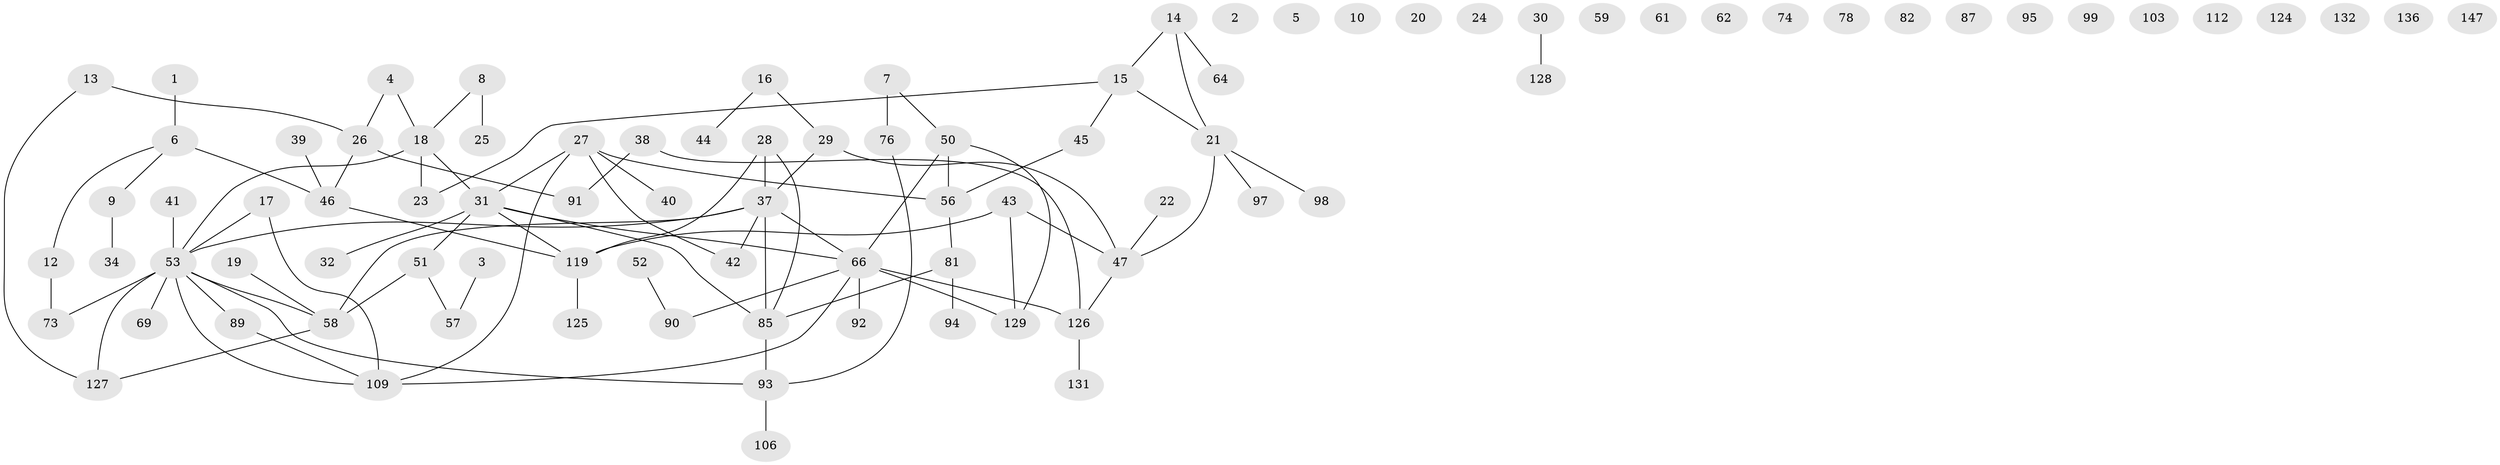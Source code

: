 // original degree distribution, {1: 0.2483221476510067, 0: 0.11409395973154363, 2: 0.2751677852348993, 3: 0.19463087248322147, 4: 0.10738255033557047, 5: 0.053691275167785234, 6: 0.006711409395973154}
// Generated by graph-tools (version 1.1) at 2025/16/03/04/25 18:16:34]
// undirected, 89 vertices, 94 edges
graph export_dot {
graph [start="1"]
  node [color=gray90,style=filled];
  1;
  2;
  3;
  4 [super="+107"];
  5 [super="+117"];
  6 [super="+63"];
  7 [super="+11"];
  8 [super="+100"];
  9 [super="+101+54"];
  10;
  12 [super="+35"];
  13;
  14 [super="+80"];
  15 [super="+114"];
  16 [super="+86+120"];
  17 [super="+149+122"];
  18 [super="+55"];
  19;
  20 [super="+68"];
  21 [super="+123"];
  22 [super="+71"];
  23;
  24;
  25;
  26 [super="+48"];
  27 [super="+36"];
  28;
  29;
  30 [super="+79"];
  31 [super="+33+75+67"];
  32;
  34;
  37 [super="+60"];
  38;
  39 [super="+83"];
  40 [super="+49"];
  41 [super="+113"];
  42;
  43;
  44 [super="+72"];
  45;
  46 [super="+116"];
  47;
  50 [super="+88+96"];
  51 [super="+84+65"];
  52;
  53 [super="+102+118"];
  56;
  57;
  58 [super="+130"];
  59;
  61;
  62;
  64;
  66 [super="+115"];
  69;
  73;
  74 [super="+110"];
  76 [super="+105"];
  78;
  81 [super="+104"];
  82;
  85;
  87;
  89;
  90 [super="+111"];
  91;
  92;
  93 [super="+108"];
  94;
  95;
  97;
  98;
  99;
  103;
  106;
  109 [super="+121"];
  112;
  119 [super="+139"];
  124;
  125;
  126;
  127;
  128;
  129;
  131;
  132;
  136;
  147;
  1 -- 6;
  3 -- 57;
  4 -- 26;
  4 -- 18;
  6 -- 46 [weight=2];
  6 -- 12;
  6 -- 9;
  7 -- 76 [weight=2];
  7 -- 50;
  8 -- 25;
  8 -- 18;
  9 -- 34;
  12 -- 73;
  13 -- 127;
  13 -- 26;
  14 -- 64;
  14 -- 15;
  14 -- 21;
  15 -- 23;
  15 -- 45;
  15 -- 21;
  16 -- 44;
  16 -- 29;
  17 -- 53;
  17 -- 109;
  18 -- 23;
  18 -- 53;
  18 -- 31;
  19 -- 58;
  21 -- 97;
  21 -- 98;
  21 -- 47;
  22 -- 47;
  26 -- 46;
  26 -- 91;
  27 -- 56;
  27 -- 42;
  27 -- 31;
  27 -- 109;
  27 -- 40;
  28 -- 85;
  28 -- 119;
  28 -- 37;
  29 -- 47;
  29 -- 37;
  30 -- 128;
  31 -- 66;
  31 -- 119;
  31 -- 32;
  31 -- 51;
  31 -- 85;
  37 -- 42;
  37 -- 66;
  37 -- 53;
  37 -- 85;
  37 -- 58;
  38 -- 91;
  38 -- 126;
  39 -- 46;
  41 -- 53;
  43 -- 47;
  43 -- 129;
  43 -- 119;
  45 -- 56;
  46 -- 119;
  47 -- 126;
  50 -- 56;
  50 -- 129;
  50 -- 66;
  51 -- 57;
  51 -- 58;
  52 -- 90;
  53 -- 73;
  53 -- 69;
  53 -- 109;
  53 -- 89;
  53 -- 58;
  53 -- 93;
  53 -- 127;
  56 -- 81;
  58 -- 127;
  66 -- 126 [weight=2];
  66 -- 129;
  66 -- 109;
  66 -- 92;
  66 -- 90;
  76 -- 93;
  81 -- 85;
  81 -- 94;
  85 -- 93;
  89 -- 109;
  93 -- 106;
  119 -- 125;
  126 -- 131;
}
